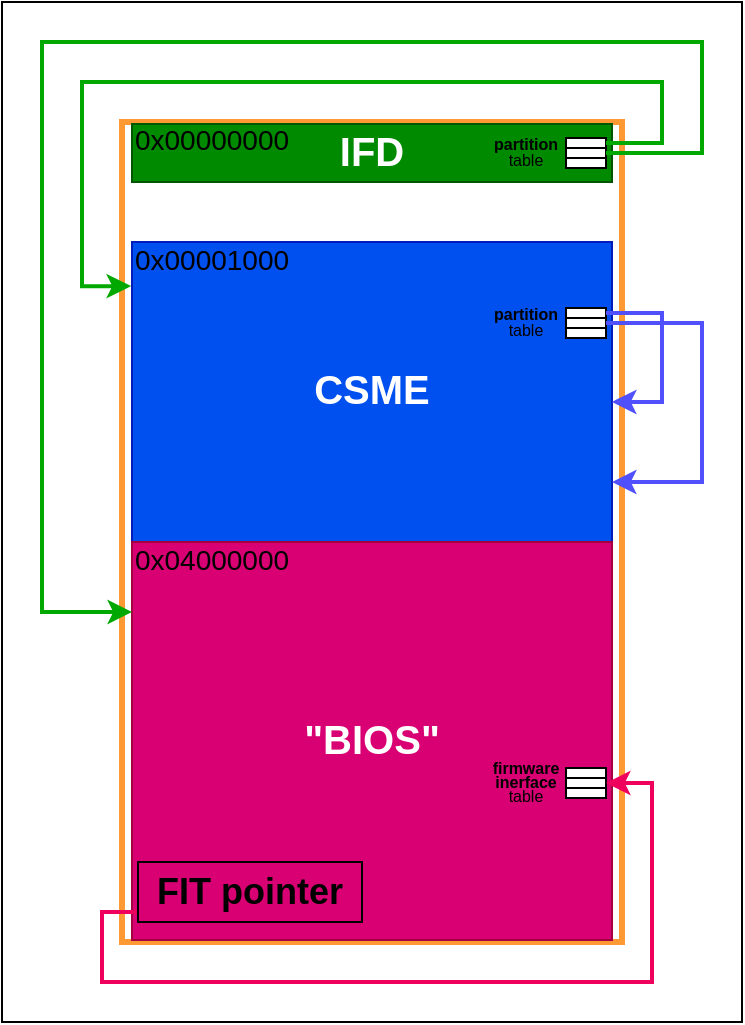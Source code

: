 <mxfile version="24.7.17">
  <diagram name="Page-1" id="2ttzcccYxrXf6LuwmoEZ">
    <mxGraphModel dx="956" dy="559" grid="1" gridSize="10" guides="1" tooltips="1" connect="1" arrows="1" fold="1" page="1" pageScale="1" pageWidth="600" pageHeight="400" math="0" shadow="0">
      <root>
        <mxCell id="0" />
        <mxCell id="1" parent="0" />
        <mxCell id="ty_40KtJPAttm_VXtQE8-52" value="" style="rounded=0;whiteSpace=wrap;html=1;" parent="1" vertex="1">
          <mxGeometry x="120" y="40" width="370" height="510" as="geometry" />
        </mxCell>
        <mxCell id="ty_40KtJPAttm_VXtQE8-1" value="" style="rounded=0;whiteSpace=wrap;html=1;strokeColor=#FF9933;strokeWidth=3;" parent="1" vertex="1">
          <mxGeometry x="180" y="100" width="250" height="410" as="geometry" />
        </mxCell>
        <mxCell id="ty_40KtJPAttm_VXtQE8-2" value="IFD" style="rounded=0;whiteSpace=wrap;html=1;fillColor=#008a00;fontColor=#ffffff;strokeColor=#005700;fontStyle=1;fontSize=20;spacingBottom=4;" parent="1" vertex="1">
          <mxGeometry x="185" y="101" width="240" height="29" as="geometry" />
        </mxCell>
        <mxCell id="ty_40KtJPAttm_VXtQE8-3" value="CSME" style="rounded=0;whiteSpace=wrap;html=1;fillColor=#0050ef;fontColor=#ffffff;strokeColor=#001DBC;fontStyle=1;fontSize=20;spacingBottom=4;" parent="1" vertex="1">
          <mxGeometry x="185" y="160" width="240" height="150" as="geometry" />
        </mxCell>
        <mxCell id="ty_40KtJPAttm_VXtQE8-4" value="&quot;BIOS&quot;" style="rounded=0;whiteSpace=wrap;html=1;fillColor=#d80073;fontColor=#ffffff;strokeColor=#A50040;fontStyle=1;fontSize=20;spacingBottom=4;" parent="1" vertex="1">
          <mxGeometry x="185" y="310" width="240" height="199" as="geometry" />
        </mxCell>
        <mxCell id="ty_40KtJPAttm_VXtQE8-26" value="" style="group;movable=1;resizable=1;rotatable=1;deletable=1;editable=1;locked=0;connectable=1;" parent="1" vertex="1" connectable="0">
          <mxGeometry x="362" y="190" width="60" height="20" as="geometry" />
        </mxCell>
        <mxCell id="ty_40KtJPAttm_VXtQE8-9" value="" style="shape=table;startSize=0;container=1;collapsible=0;childLayout=tableLayout;fontSize=16;movable=1;resizable=1;rotatable=1;deletable=1;editable=1;locked=0;connectable=1;" parent="ty_40KtJPAttm_VXtQE8-26" vertex="1">
          <mxGeometry x="40" y="3" width="20" height="15" as="geometry" />
        </mxCell>
        <mxCell id="ty_40KtJPAttm_VXtQE8-10" value="" style="shape=tableRow;horizontal=0;startSize=0;swimlaneHead=0;swimlaneBody=0;strokeColor=inherit;top=0;left=0;bottom=0;right=0;collapsible=0;dropTarget=0;fillColor=none;points=[[0,0.5],[1,0.5]];portConstraint=eastwest;fontSize=16;movable=1;resizable=1;rotatable=1;deletable=1;editable=1;locked=0;connectable=1;" parent="ty_40KtJPAttm_VXtQE8-9" vertex="1">
          <mxGeometry width="20" height="5" as="geometry" />
        </mxCell>
        <mxCell id="ty_40KtJPAttm_VXtQE8-11" value="&lt;h5&gt;&lt;br&gt;&lt;/h5&gt;" style="shape=partialRectangle;html=1;whiteSpace=wrap;connectable=1;strokeColor=inherit;overflow=hidden;fillColor=none;top=0;left=0;bottom=0;right=0;pointerEvents=1;fontSize=16;movable=1;resizable=1;rotatable=1;deletable=1;editable=1;locked=0;" parent="ty_40KtJPAttm_VXtQE8-10" vertex="1">
          <mxGeometry width="20" height="5" as="geometry">
            <mxRectangle width="20" height="5" as="alternateBounds" />
          </mxGeometry>
        </mxCell>
        <mxCell id="ty_40KtJPAttm_VXtQE8-14" value="" style="shape=tableRow;horizontal=0;startSize=0;swimlaneHead=0;swimlaneBody=0;strokeColor=inherit;top=0;left=0;bottom=0;right=0;collapsible=0;dropTarget=0;fillColor=none;points=[[0,0.5],[1,0.5]];portConstraint=eastwest;fontSize=16;movable=1;resizable=1;rotatable=1;deletable=1;editable=1;locked=0;connectable=1;" parent="ty_40KtJPAttm_VXtQE8-9" vertex="1">
          <mxGeometry y="5" width="20" height="5" as="geometry" />
        </mxCell>
        <mxCell id="ty_40KtJPAttm_VXtQE8-15" value="" style="shape=partialRectangle;html=1;whiteSpace=wrap;connectable=1;strokeColor=inherit;overflow=hidden;fillColor=none;top=0;left=0;bottom=0;right=0;pointerEvents=1;fontSize=16;movable=1;resizable=1;rotatable=1;deletable=1;editable=1;locked=0;" parent="ty_40KtJPAttm_VXtQE8-14" vertex="1">
          <mxGeometry width="20" height="5" as="geometry">
            <mxRectangle width="20" height="5" as="alternateBounds" />
          </mxGeometry>
        </mxCell>
        <mxCell id="ty_40KtJPAttm_VXtQE8-18" value="" style="shape=tableRow;horizontal=0;startSize=0;swimlaneHead=0;swimlaneBody=0;strokeColor=inherit;top=0;left=0;bottom=0;right=0;collapsible=0;dropTarget=0;fillColor=none;points=[[0,0.5],[1,0.5]];portConstraint=eastwest;fontSize=16;movable=1;resizable=1;rotatable=1;deletable=1;editable=1;locked=0;connectable=1;" parent="ty_40KtJPAttm_VXtQE8-9" vertex="1">
          <mxGeometry y="10" width="20" height="5" as="geometry" />
        </mxCell>
        <mxCell id="ty_40KtJPAttm_VXtQE8-19" value="" style="shape=partialRectangle;html=1;whiteSpace=wrap;connectable=1;strokeColor=inherit;overflow=hidden;fillColor=none;top=0;left=0;bottom=0;right=0;pointerEvents=1;fontSize=16;movable=1;resizable=1;rotatable=1;deletable=1;editable=1;locked=0;" parent="ty_40KtJPAttm_VXtQE8-18" vertex="1">
          <mxGeometry width="20" height="5" as="geometry">
            <mxRectangle width="20" height="5" as="alternateBounds" />
          </mxGeometry>
        </mxCell>
        <mxCell id="ty_40KtJPAttm_VXtQE8-24" value="&lt;h5 style=&quot;font-size: 8px; line-height: 90%;&quot;&gt;&lt;font style=&quot;font-size: 8px;&quot;&gt;partition&lt;br&gt;&lt;/font&gt;&lt;span style=&quot;background-color: initial; font-weight: normal;&quot;&gt;table&lt;/span&gt;&lt;/h5&gt;" style="text;html=1;align=center;verticalAlign=middle;whiteSpace=wrap;rounded=0;movable=1;resizable=1;rotatable=1;deletable=1;editable=1;locked=0;connectable=1;" parent="ty_40KtJPAttm_VXtQE8-26" vertex="1">
          <mxGeometry width="40" height="20" as="geometry" />
        </mxCell>
        <mxCell id="ty_40KtJPAttm_VXtQE8-28" value="" style="group;movable=1;resizable=1;rotatable=1;deletable=1;editable=1;locked=0;connectable=1;" parent="1" vertex="1" connectable="0">
          <mxGeometry x="362" y="105" width="60" height="20" as="geometry" />
        </mxCell>
        <mxCell id="ty_40KtJPAttm_VXtQE8-29" value="" style="shape=table;startSize=0;container=1;collapsible=0;childLayout=tableLayout;fontSize=16;" parent="ty_40KtJPAttm_VXtQE8-28" vertex="1">
          <mxGeometry x="40" y="3" width="20" height="15" as="geometry" />
        </mxCell>
        <mxCell id="ty_40KtJPAttm_VXtQE8-30" value="" style="shape=tableRow;horizontal=0;startSize=0;swimlaneHead=0;swimlaneBody=0;strokeColor=inherit;top=0;left=0;bottom=0;right=0;collapsible=0;dropTarget=0;fillColor=none;points=[[0,0.5],[1,0.5]];portConstraint=eastwest;fontSize=16;" parent="ty_40KtJPAttm_VXtQE8-29" vertex="1">
          <mxGeometry width="20" height="5" as="geometry" />
        </mxCell>
        <mxCell id="ty_40KtJPAttm_VXtQE8-31" value="&lt;h5&gt;&lt;br&gt;&lt;/h5&gt;" style="shape=partialRectangle;html=1;whiteSpace=wrap;connectable=1;strokeColor=inherit;overflow=hidden;fillColor=none;top=0;left=0;bottom=0;right=0;pointerEvents=1;fontSize=16;movable=1;resizable=1;rotatable=1;deletable=1;editable=1;locked=0;" parent="ty_40KtJPAttm_VXtQE8-30" vertex="1">
          <mxGeometry width="20" height="5" as="geometry">
            <mxRectangle width="20" height="5" as="alternateBounds" />
          </mxGeometry>
        </mxCell>
        <mxCell id="ty_40KtJPAttm_VXtQE8-32" value="" style="shape=tableRow;horizontal=0;startSize=0;swimlaneHead=0;swimlaneBody=0;strokeColor=inherit;top=0;left=0;bottom=0;right=0;collapsible=0;dropTarget=0;fillColor=none;points=[[0,0.5],[1,0.5]];portConstraint=eastwest;fontSize=16;" parent="ty_40KtJPAttm_VXtQE8-29" vertex="1">
          <mxGeometry y="5" width="20" height="5" as="geometry" />
        </mxCell>
        <mxCell id="ty_40KtJPAttm_VXtQE8-33" value="" style="shape=partialRectangle;html=1;whiteSpace=wrap;connectable=1;strokeColor=inherit;overflow=hidden;fillColor=none;top=0;left=0;bottom=0;right=0;pointerEvents=1;fontSize=16;movable=1;resizable=1;rotatable=1;deletable=1;editable=1;locked=0;" parent="ty_40KtJPAttm_VXtQE8-32" vertex="1">
          <mxGeometry width="20" height="5" as="geometry">
            <mxRectangle width="20" height="5" as="alternateBounds" />
          </mxGeometry>
        </mxCell>
        <mxCell id="ty_40KtJPAttm_VXtQE8-34" value="" style="shape=tableRow;horizontal=0;startSize=0;swimlaneHead=0;swimlaneBody=0;strokeColor=inherit;top=0;left=0;bottom=0;right=0;collapsible=0;dropTarget=0;fillColor=none;points=[[0,0.5],[1,0.5]];portConstraint=eastwest;fontSize=16;" parent="ty_40KtJPAttm_VXtQE8-29" vertex="1">
          <mxGeometry y="10" width="20" height="5" as="geometry" />
        </mxCell>
        <mxCell id="ty_40KtJPAttm_VXtQE8-35" value="" style="shape=partialRectangle;html=1;whiteSpace=wrap;connectable=1;strokeColor=inherit;overflow=hidden;fillColor=none;top=0;left=0;bottom=0;right=0;pointerEvents=1;fontSize=16;movable=1;resizable=1;rotatable=1;deletable=1;editable=1;locked=0;" parent="ty_40KtJPAttm_VXtQE8-34" vertex="1">
          <mxGeometry width="20" height="5" as="geometry">
            <mxRectangle width="20" height="5" as="alternateBounds" />
          </mxGeometry>
        </mxCell>
        <mxCell id="ty_40KtJPAttm_VXtQE8-36" value="&lt;h5 style=&quot;font-size: 8px; line-height: 90%;&quot;&gt;&lt;font style=&quot;font-size: 8px;&quot;&gt;partition&lt;br&gt;&lt;/font&gt;&lt;span style=&quot;background-color: initial; font-weight: normal;&quot;&gt;table&lt;/span&gt;&lt;/h5&gt;" style="text;html=1;align=center;verticalAlign=middle;whiteSpace=wrap;rounded=0;" parent="ty_40KtJPAttm_VXtQE8-28" vertex="1">
          <mxGeometry width="40" height="20" as="geometry" />
        </mxCell>
        <mxCell id="ty_40KtJPAttm_VXtQE8-37" value="" style="group;movable=1;resizable=1;rotatable=1;deletable=1;editable=1;locked=0;connectable=1;" parent="1" vertex="1" connectable="0">
          <mxGeometry x="362" y="420" width="60" height="20" as="geometry" />
        </mxCell>
        <mxCell id="ty_40KtJPAttm_VXtQE8-38" value="" style="shape=table;startSize=0;container=1;collapsible=0;childLayout=tableLayout;fontSize=16;" parent="ty_40KtJPAttm_VXtQE8-37" vertex="1">
          <mxGeometry x="40" y="3" width="20" height="15" as="geometry" />
        </mxCell>
        <mxCell id="ty_40KtJPAttm_VXtQE8-39" value="" style="shape=tableRow;horizontal=0;startSize=0;swimlaneHead=0;swimlaneBody=0;strokeColor=inherit;top=0;left=0;bottom=0;right=0;collapsible=0;dropTarget=0;fillColor=none;points=[[0,0.5],[1,0.5]];portConstraint=eastwest;fontSize=16;" parent="ty_40KtJPAttm_VXtQE8-38" vertex="1">
          <mxGeometry width="20" height="5" as="geometry" />
        </mxCell>
        <mxCell id="ty_40KtJPAttm_VXtQE8-40" value="&lt;h5&gt;&lt;br&gt;&lt;/h5&gt;" style="shape=partialRectangle;html=1;whiteSpace=wrap;connectable=1;strokeColor=inherit;overflow=hidden;fillColor=none;top=0;left=0;bottom=0;right=0;pointerEvents=1;fontSize=16;movable=1;resizable=1;rotatable=1;deletable=1;editable=1;locked=0;" parent="ty_40KtJPAttm_VXtQE8-39" vertex="1">
          <mxGeometry width="20" height="5" as="geometry">
            <mxRectangle width="20" height="5" as="alternateBounds" />
          </mxGeometry>
        </mxCell>
        <mxCell id="ty_40KtJPAttm_VXtQE8-41" value="" style="shape=tableRow;horizontal=0;startSize=0;swimlaneHead=0;swimlaneBody=0;strokeColor=inherit;top=0;left=0;bottom=0;right=0;collapsible=0;dropTarget=0;fillColor=none;points=[[0,0.5],[1,0.5]];portConstraint=eastwest;fontSize=16;" parent="ty_40KtJPAttm_VXtQE8-38" vertex="1">
          <mxGeometry y="5" width="20" height="5" as="geometry" />
        </mxCell>
        <mxCell id="ty_40KtJPAttm_VXtQE8-42" value="" style="shape=partialRectangle;html=1;whiteSpace=wrap;connectable=1;strokeColor=inherit;overflow=hidden;fillColor=none;top=0;left=0;bottom=0;right=0;pointerEvents=1;fontSize=16;movable=1;resizable=1;rotatable=1;deletable=1;editable=1;locked=0;" parent="ty_40KtJPAttm_VXtQE8-41" vertex="1">
          <mxGeometry width="20" height="5" as="geometry">
            <mxRectangle width="20" height="5" as="alternateBounds" />
          </mxGeometry>
        </mxCell>
        <mxCell id="ty_40KtJPAttm_VXtQE8-43" value="" style="shape=tableRow;horizontal=0;startSize=0;swimlaneHead=0;swimlaneBody=0;strokeColor=inherit;top=0;left=0;bottom=0;right=0;collapsible=0;dropTarget=0;fillColor=none;points=[[0,0.5],[1,0.5]];portConstraint=eastwest;fontSize=16;" parent="ty_40KtJPAttm_VXtQE8-38" vertex="1">
          <mxGeometry y="10" width="20" height="5" as="geometry" />
        </mxCell>
        <mxCell id="ty_40KtJPAttm_VXtQE8-44" value="" style="shape=partialRectangle;html=1;whiteSpace=wrap;connectable=1;strokeColor=inherit;overflow=hidden;fillColor=none;top=0;left=0;bottom=0;right=0;pointerEvents=1;fontSize=16;movable=1;resizable=1;rotatable=1;deletable=1;editable=1;locked=0;" parent="ty_40KtJPAttm_VXtQE8-43" vertex="1">
          <mxGeometry width="20" height="5" as="geometry">
            <mxRectangle width="20" height="5" as="alternateBounds" />
          </mxGeometry>
        </mxCell>
        <mxCell id="ty_40KtJPAttm_VXtQE8-45" value="&lt;h5 style=&quot;font-size: 8px; line-height: 90%;&quot;&gt;&lt;font style=&quot;font-size: 8px;&quot;&gt;firmware inerface&lt;br&gt;&lt;/font&gt;&lt;span style=&quot;background-color: initial; font-weight: normal;&quot;&gt;table&lt;/span&gt;&lt;/h5&gt;" style="text;html=1;align=center;verticalAlign=middle;whiteSpace=wrap;rounded=0;" parent="ty_40KtJPAttm_VXtQE8-37" vertex="1">
          <mxGeometry width="40" height="20" as="geometry" />
        </mxCell>
        <mxCell id="ty_40KtJPAttm_VXtQE8-47" style="edgeStyle=orthogonalEdgeStyle;rounded=0;orthogonalLoop=1;jettySize=auto;html=1;entryX=1;entryY=0.5;entryDx=0;entryDy=0;fillColor=#d80073;strokeColor=#F0005D;strokeWidth=2;" parent="1" source="ty_40KtJPAttm_VXtQE8-46" target="ty_40KtJPAttm_VXtQE8-42" edge="1">
          <mxGeometry relative="1" as="geometry">
            <Array as="points">
              <mxPoint x="170" y="495" />
              <mxPoint x="170" y="530" />
              <mxPoint x="445" y="530" />
              <mxPoint x="445" y="431" />
            </Array>
          </mxGeometry>
        </mxCell>
        <mxCell id="ty_40KtJPAttm_VXtQE8-46" value="FIT pointer" style="text;html=1;align=center;verticalAlign=middle;whiteSpace=wrap;rounded=0;fontSize=18;fontStyle=1;labelBorderColor=none;strokeColor=default;" parent="1" vertex="1">
          <mxGeometry x="188" y="470" width="112" height="30" as="geometry" />
        </mxCell>
        <mxCell id="ty_40KtJPAttm_VXtQE8-48" style="edgeStyle=orthogonalEdgeStyle;rounded=0;orthogonalLoop=1;jettySize=auto;html=1;entryX=1;entryY=0.533;entryDx=0;entryDy=0;entryPerimeter=0;fillColor=#0050ef;strokeColor=#5050FC;strokeWidth=2;" parent="1" source="ty_40KtJPAttm_VXtQE8-11" target="ty_40KtJPAttm_VXtQE8-3" edge="1">
          <mxGeometry relative="1" as="geometry">
            <mxPoint x="450" y="230" as="targetPoint" />
            <Array as="points">
              <mxPoint x="450" y="196" />
              <mxPoint x="450" y="240" />
            </Array>
          </mxGeometry>
        </mxCell>
        <mxCell id="ty_40KtJPAttm_VXtQE8-49" style="edgeStyle=orthogonalEdgeStyle;rounded=0;orthogonalLoop=1;jettySize=auto;html=1;entryX=1;entryY=0.8;entryDx=0;entryDy=0;entryPerimeter=0;fillColor=#0050ef;strokeColor=#5050FC;strokeWidth=2;" parent="1" source="ty_40KtJPAttm_VXtQE8-15" target="ty_40KtJPAttm_VXtQE8-3" edge="1">
          <mxGeometry relative="1" as="geometry">
            <mxPoint x="460" y="280" as="targetPoint" />
            <Array as="points">
              <mxPoint x="470" y="200" />
              <mxPoint x="470" y="280" />
            </Array>
          </mxGeometry>
        </mxCell>
        <mxCell id="ty_40KtJPAttm_VXtQE8-50" style="edgeStyle=orthogonalEdgeStyle;rounded=0;orthogonalLoop=1;jettySize=auto;html=1;entryX=-0.002;entryY=0.147;entryDx=0;entryDy=0;entryPerimeter=0;fillColor=#008a00;strokeColor=#00A800;strokeWidth=2;exitX=1;exitY=0.5;exitDx=0;exitDy=0;" parent="1" source="ty_40KtJPAttm_VXtQE8-31" target="ty_40KtJPAttm_VXtQE8-3" edge="1">
          <mxGeometry relative="1" as="geometry">
            <mxPoint x="460" y="109.5" as="targetPoint" />
            <Array as="points">
              <mxPoint x="450" y="110" />
              <mxPoint x="450" y="80" />
              <mxPoint x="160" y="80" />
              <mxPoint x="160" y="182" />
            </Array>
          </mxGeometry>
        </mxCell>
        <mxCell id="ty_40KtJPAttm_VXtQE8-51" style="edgeStyle=orthogonalEdgeStyle;rounded=0;orthogonalLoop=1;jettySize=auto;html=1;entryX=0;entryY=0.176;entryDx=0;entryDy=0;entryPerimeter=0;fillColor=#008a00;strokeColor=#00A800;strokeWidth=2;" parent="1" source="ty_40KtJPAttm_VXtQE8-29" target="ty_40KtJPAttm_VXtQE8-4" edge="1">
          <mxGeometry relative="1" as="geometry">
            <mxPoint x="470" y="114.5" as="targetPoint" />
            <Array as="points">
              <mxPoint x="470" y="115" />
              <mxPoint x="470" y="60" />
              <mxPoint x="140" y="60" />
              <mxPoint x="140" y="345" />
            </Array>
          </mxGeometry>
        </mxCell>
        <mxCell id="ty_40KtJPAttm_VXtQE8-53" value="0x00001000" style="text;html=1;align=center;verticalAlign=middle;whiteSpace=wrap;rounded=0;fontSize=14;" parent="1" vertex="1">
          <mxGeometry x="190" y="159" width="70" height="20" as="geometry" />
        </mxCell>
        <mxCell id="ty_40KtJPAttm_VXtQE8-54" value="0x04000000" style="text;html=1;align=center;verticalAlign=middle;whiteSpace=wrap;rounded=0;fontSize=14;" parent="1" vertex="1">
          <mxGeometry x="190" y="309" width="70" height="20" as="geometry" />
        </mxCell>
        <mxCell id="ty_40KtJPAttm_VXtQE8-55" value="0x00000000" style="text;html=1;align=center;verticalAlign=middle;whiteSpace=wrap;rounded=0;fontSize=14;" parent="1" vertex="1">
          <mxGeometry x="190" y="99" width="70" height="20" as="geometry" />
        </mxCell>
      </root>
    </mxGraphModel>
  </diagram>
</mxfile>

